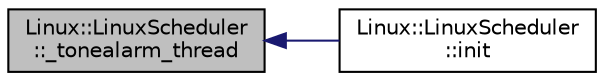 digraph "Linux::LinuxScheduler::_tonealarm_thread"
{
 // INTERACTIVE_SVG=YES
  edge [fontname="Helvetica",fontsize="10",labelfontname="Helvetica",labelfontsize="10"];
  node [fontname="Helvetica",fontsize="10",shape=record];
  rankdir="LR";
  Node1 [label="Linux::LinuxScheduler\l::_tonealarm_thread",height=0.2,width=0.4,color="black", fillcolor="grey75", style="filled" fontcolor="black"];
  Node1 -> Node2 [dir="back",color="midnightblue",fontsize="10",style="solid",fontname="Helvetica"];
  Node2 [label="Linux::LinuxScheduler\l::init",height=0.2,width=0.4,color="black", fillcolor="white", style="filled",URL="$classLinux_1_1LinuxScheduler.html#a9b85c92d0c6cb394981442d0744bbc91"];
}
